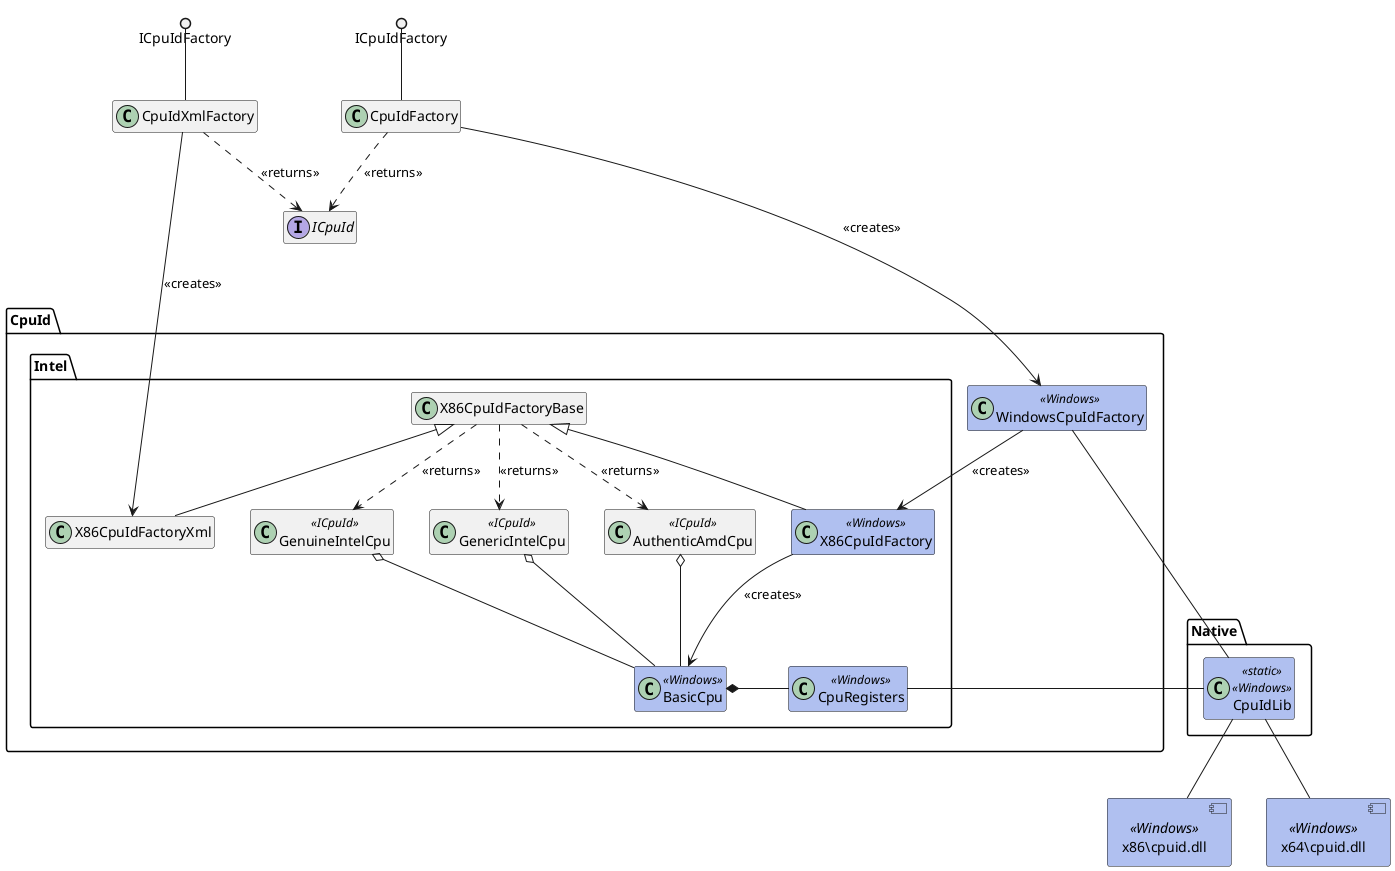 @startuml CpuIdFactory
allowmixing
hide empty members

skinparam component {
    BackgroundColor<<Windows>> #B0C0F0
}
skinparam class {
    BackgroundColor<<Windows>> #B0C0F0
}

enum CpuVendor
hide CpuVendor

'interface ICpuIdFactory { }
interface ICpuId { }
'hide ICpuIdFactory
'hide ICpuId

'ICpuIdFactory .. ICpuId : <<returns>>

class CpuIdXmlFactory { }
class CpuIdFactory { }

component [x86\\cpuid.dll] as x86cpuidwin <<Windows>>
component [x64\\cpuid.dll] as x64cpuidwin <<Windows>>

ICpuIdFactory ()-- CpuIdXmlFactory
ICpuIdFactory ()-- CpuIdFactory

namespace Native {
    class CpuIdLib <<static>> <<Windows>>
}

namespace CpuId {
    class WindowsCpuIdFactory <<Windows>> { }

    namespace CpuId.Intel {
        class X86CpuIdFactoryBase { }
        class X86CpuIdFactory <<Windows>> { }
        class X86CpuIdFactoryXml { }

        class BasicCpu <<Windows>> { }
        class CpuRegisters <<Windows>> { }

        class GenuineIntelCpu <<ICpuId>> { }
        class GenericIntelCpu <<ICpuId>> { }
        class AuthenticAmdCpu <<ICpuId>> { }
    }
}

CpuId.Intel.X86CpuIdFactoryBase <|-d- CpuId.Intel.X86CpuIdFactory
CpuId.Intel.X86CpuIdFactory -d-> CpuId.Intel.BasicCpu : <<creates>>
CpuId.Intel.GenuineIntelCpu o-d- CpuId.Intel.BasicCpu
CpuId.Intel.GenericIntelCpu o-d- CpuId.Intel.BasicCpu
CpuId.Intel.AuthenticAmdCpu o-d- CpuId.Intel.BasicCpu
CpuId.Intel.BasicCpu *-r- CpuId.Intel.CpuRegisters
CpuId.Intel.CpuRegisters -r- Native.CpuIdLib

CpuIdFactory -d--> CpuId.WindowsCpuIdFactory : <<creates>>
CpuIdFactory .d.> ICpuId : <<returns>>

CpuId.WindowsCpuIdFactory --> CpuId.Intel.X86CpuIdFactory : <<creates>>
CpuId.WindowsCpuIdFactory -- Native.CpuIdLib
Native.CpuIdLib -- x86cpuidwin
Native.CpuIdLib -- x64cpuidwin

CpuId.Intel.X86CpuIdFactoryBase ..> CpuId.Intel.GenuineIntelCpu : <<returns>>
CpuId.Intel.X86CpuIdFactoryBase ..> CpuId.Intel.GenericIntelCpu : <<returns>>
CpuId.Intel.X86CpuIdFactoryBase ..> CpuId.Intel.AuthenticAmdCpu : <<returns>>

CpuIdXmlFactory -d---> CpuId.Intel.X86CpuIdFactoryXml : <<creates>>
CpuIdXmlFactory .d.> ICpuId : <<returns>>
CpuId.Intel.X86CpuIdFactoryBase <|-- CpuId.Intel.X86CpuIdFactoryXml
@enduml
